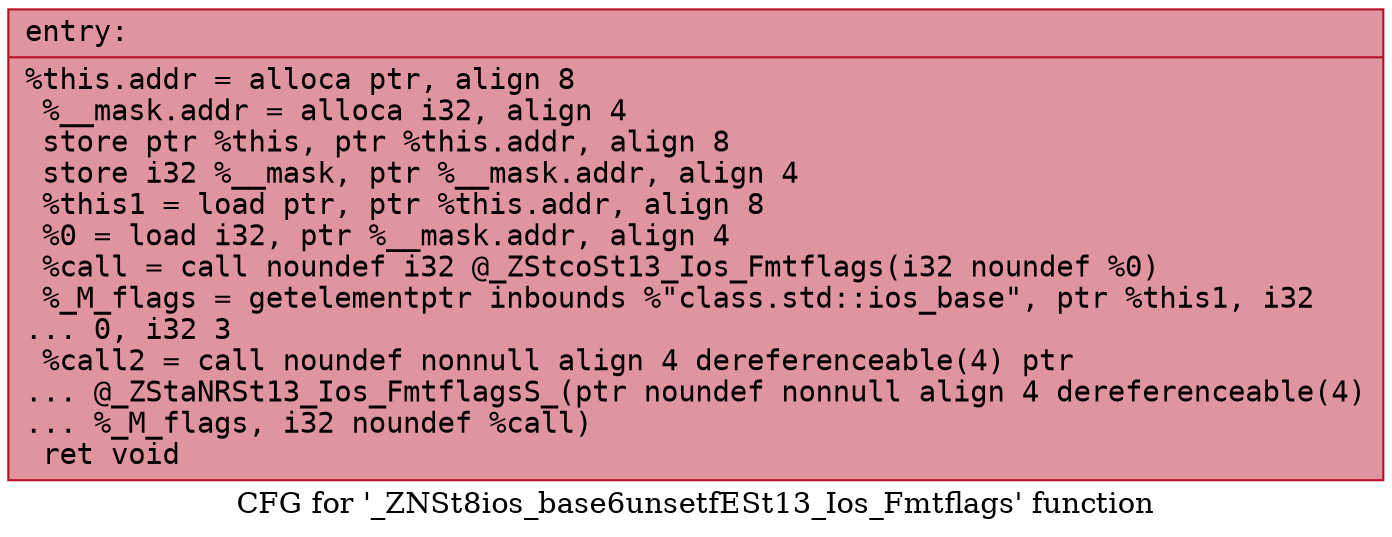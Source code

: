 digraph "CFG for '_ZNSt8ios_base6unsetfESt13_Ios_Fmtflags' function" {
	label="CFG for '_ZNSt8ios_base6unsetfESt13_Ios_Fmtflags' function";

	Node0x55ca701ca500 [shape=record,color="#b70d28ff", style=filled, fillcolor="#b70d2870" fontname="Courier",label="{entry:\l|  %this.addr = alloca ptr, align 8\l  %__mask.addr = alloca i32, align 4\l  store ptr %this, ptr %this.addr, align 8\l  store i32 %__mask, ptr %__mask.addr, align 4\l  %this1 = load ptr, ptr %this.addr, align 8\l  %0 = load i32, ptr %__mask.addr, align 4\l  %call = call noundef i32 @_ZStcoSt13_Ios_Fmtflags(i32 noundef %0)\l  %_M_flags = getelementptr inbounds %\"class.std::ios_base\", ptr %this1, i32\l... 0, i32 3\l  %call2 = call noundef nonnull align 4 dereferenceable(4) ptr\l... @_ZStaNRSt13_Ios_FmtflagsS_(ptr noundef nonnull align 4 dereferenceable(4)\l... %_M_flags, i32 noundef %call)\l  ret void\l}"];
}
